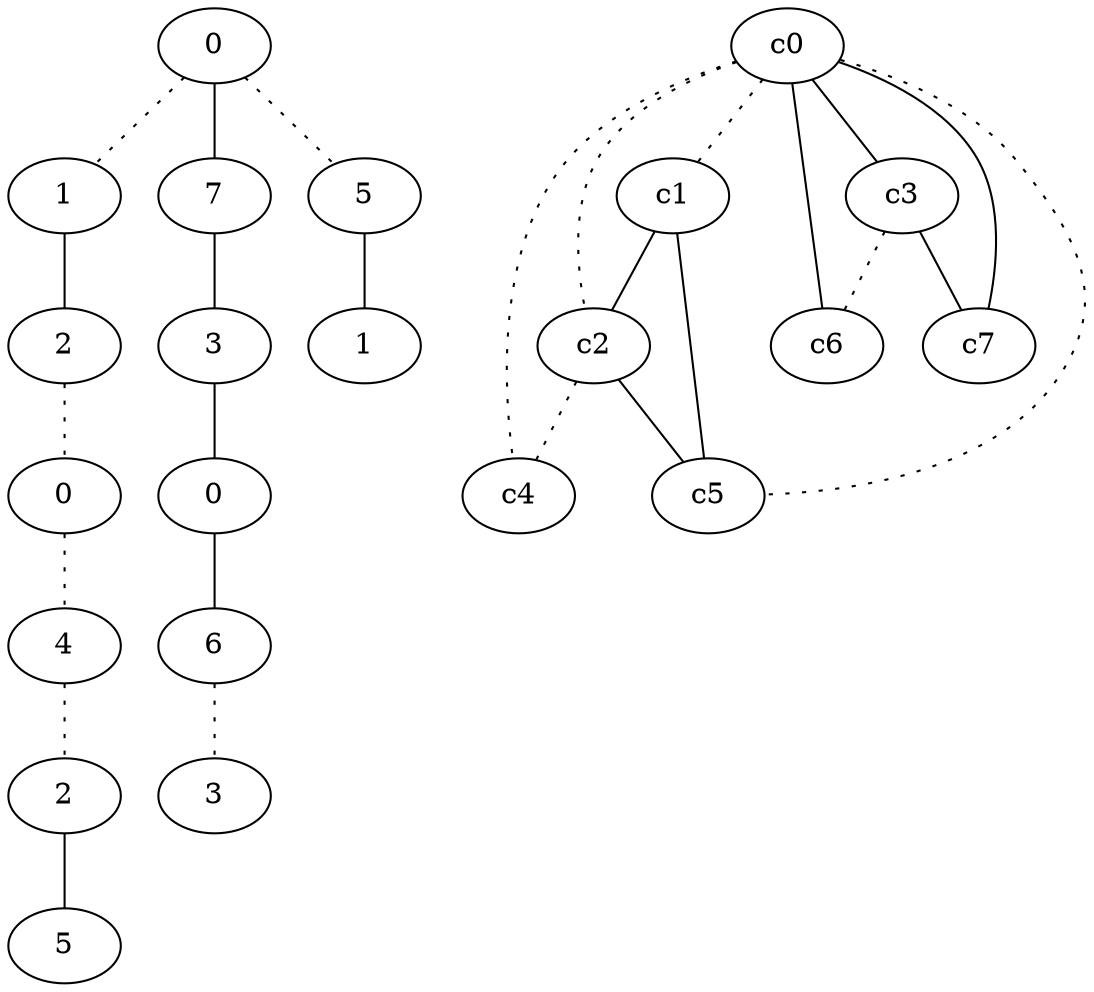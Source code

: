 graph {
a0[label=0];
a1[label=1];
a2[label=2];
a3[label=0];
a4[label=4];
a5[label=2];
a6[label=5];
a7[label=7];
a8[label=3];
a9[label=0];
a10[label=6];
a11[label=3];
a12[label=5];
a13[label=1];
a0 -- a1 [style=dotted];
a0 -- a7;
a0 -- a12 [style=dotted];
a1 -- a2;
a2 -- a3 [style=dotted];
a3 -- a4 [style=dotted];
a4 -- a5 [style=dotted];
a5 -- a6;
a7 -- a8;
a8 -- a9;
a9 -- a10;
a10 -- a11 [style=dotted];
a12 -- a13;
c0 -- c1 [style=dotted];
c0 -- c2 [style=dotted];
c0 -- c3;
c0 -- c4 [style=dotted];
c0 -- c5 [style=dotted];
c0 -- c6;
c0 -- c7;
c1 -- c2;
c1 -- c5;
c2 -- c4 [style=dotted];
c2 -- c5;
c3 -- c6 [style=dotted];
c3 -- c7;
}
